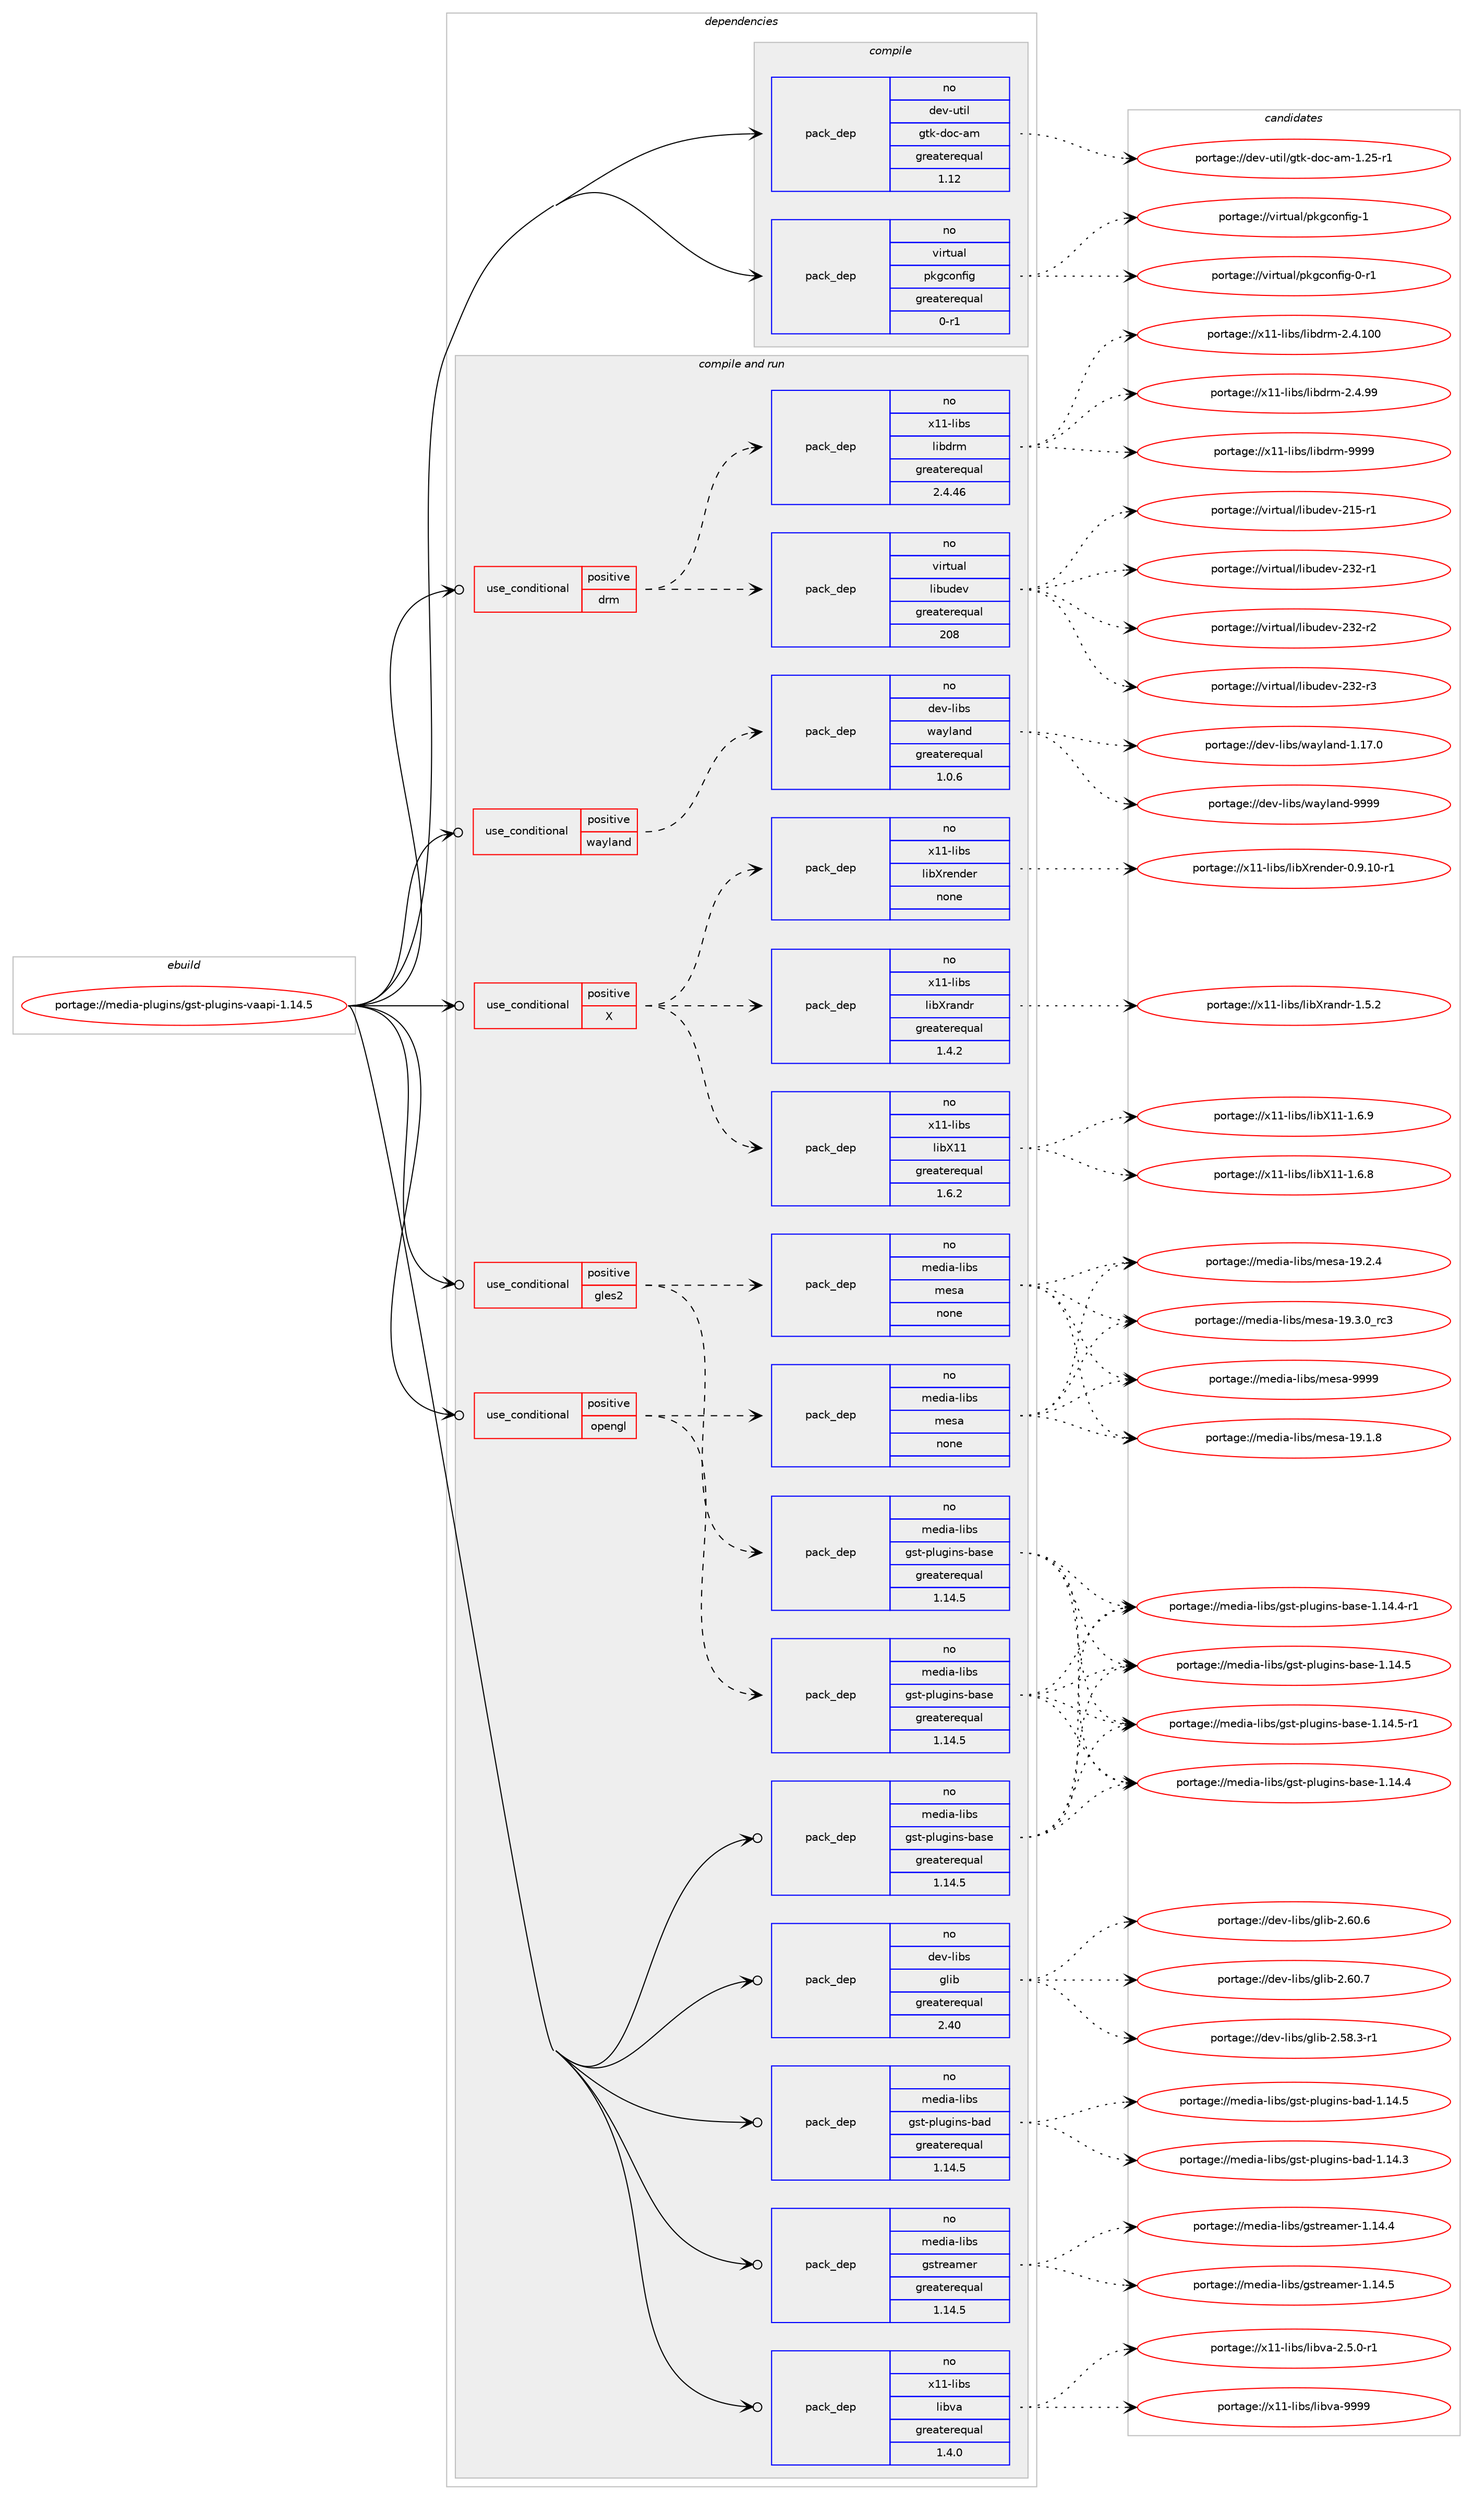 digraph prolog {

# *************
# Graph options
# *************

newrank=true;
concentrate=true;
compound=true;
graph [rankdir=LR,fontname=Helvetica,fontsize=10,ranksep=1.5];#, ranksep=2.5, nodesep=0.2];
edge  [arrowhead=vee];
node  [fontname=Helvetica,fontsize=10];

# **********
# The ebuild
# **********

subgraph cluster_leftcol {
color=gray;
rank=same;
label=<<i>ebuild</i>>;
id [label="portage://media-plugins/gst-plugins-vaapi-1.14.5", color=red, width=4, href="../media-plugins/gst-plugins-vaapi-1.14.5.svg"];
}

# ****************
# The dependencies
# ****************

subgraph cluster_midcol {
color=gray;
label=<<i>dependencies</i>>;
subgraph cluster_compile {
fillcolor="#eeeeee";
style=filled;
label=<<i>compile</i>>;
subgraph pack240008 {
dependency327123 [label=<<TABLE BORDER="0" CELLBORDER="1" CELLSPACING="0" CELLPADDING="4" WIDTH="220"><TR><TD ROWSPAN="6" CELLPADDING="30">pack_dep</TD></TR><TR><TD WIDTH="110">no</TD></TR><TR><TD>dev-util</TD></TR><TR><TD>gtk-doc-am</TD></TR><TR><TD>greaterequal</TD></TR><TR><TD>1.12</TD></TR></TABLE>>, shape=none, color=blue];
}
id:e -> dependency327123:w [weight=20,style="solid",arrowhead="vee"];
subgraph pack240009 {
dependency327124 [label=<<TABLE BORDER="0" CELLBORDER="1" CELLSPACING="0" CELLPADDING="4" WIDTH="220"><TR><TD ROWSPAN="6" CELLPADDING="30">pack_dep</TD></TR><TR><TD WIDTH="110">no</TD></TR><TR><TD>virtual</TD></TR><TR><TD>pkgconfig</TD></TR><TR><TD>greaterequal</TD></TR><TR><TD>0-r1</TD></TR></TABLE>>, shape=none, color=blue];
}
id:e -> dependency327124:w [weight=20,style="solid",arrowhead="vee"];
}
subgraph cluster_compileandrun {
fillcolor="#eeeeee";
style=filled;
label=<<i>compile and run</i>>;
subgraph cond81731 {
dependency327125 [label=<<TABLE BORDER="0" CELLBORDER="1" CELLSPACING="0" CELLPADDING="4"><TR><TD ROWSPAN="3" CELLPADDING="10">use_conditional</TD></TR><TR><TD>positive</TD></TR><TR><TD>X</TD></TR></TABLE>>, shape=none, color=red];
subgraph pack240010 {
dependency327126 [label=<<TABLE BORDER="0" CELLBORDER="1" CELLSPACING="0" CELLPADDING="4" WIDTH="220"><TR><TD ROWSPAN="6" CELLPADDING="30">pack_dep</TD></TR><TR><TD WIDTH="110">no</TD></TR><TR><TD>x11-libs</TD></TR><TR><TD>libX11</TD></TR><TR><TD>greaterequal</TD></TR><TR><TD>1.6.2</TD></TR></TABLE>>, shape=none, color=blue];
}
dependency327125:e -> dependency327126:w [weight=20,style="dashed",arrowhead="vee"];
subgraph pack240011 {
dependency327127 [label=<<TABLE BORDER="0" CELLBORDER="1" CELLSPACING="0" CELLPADDING="4" WIDTH="220"><TR><TD ROWSPAN="6" CELLPADDING="30">pack_dep</TD></TR><TR><TD WIDTH="110">no</TD></TR><TR><TD>x11-libs</TD></TR><TR><TD>libXrandr</TD></TR><TR><TD>greaterequal</TD></TR><TR><TD>1.4.2</TD></TR></TABLE>>, shape=none, color=blue];
}
dependency327125:e -> dependency327127:w [weight=20,style="dashed",arrowhead="vee"];
subgraph pack240012 {
dependency327128 [label=<<TABLE BORDER="0" CELLBORDER="1" CELLSPACING="0" CELLPADDING="4" WIDTH="220"><TR><TD ROWSPAN="6" CELLPADDING="30">pack_dep</TD></TR><TR><TD WIDTH="110">no</TD></TR><TR><TD>x11-libs</TD></TR><TR><TD>libXrender</TD></TR><TR><TD>none</TD></TR><TR><TD></TD></TR></TABLE>>, shape=none, color=blue];
}
dependency327125:e -> dependency327128:w [weight=20,style="dashed",arrowhead="vee"];
}
id:e -> dependency327125:w [weight=20,style="solid",arrowhead="odotvee"];
subgraph cond81732 {
dependency327129 [label=<<TABLE BORDER="0" CELLBORDER="1" CELLSPACING="0" CELLPADDING="4"><TR><TD ROWSPAN="3" CELLPADDING="10">use_conditional</TD></TR><TR><TD>positive</TD></TR><TR><TD>drm</TD></TR></TABLE>>, shape=none, color=red];
subgraph pack240013 {
dependency327130 [label=<<TABLE BORDER="0" CELLBORDER="1" CELLSPACING="0" CELLPADDING="4" WIDTH="220"><TR><TD ROWSPAN="6" CELLPADDING="30">pack_dep</TD></TR><TR><TD WIDTH="110">no</TD></TR><TR><TD>virtual</TD></TR><TR><TD>libudev</TD></TR><TR><TD>greaterequal</TD></TR><TR><TD>208</TD></TR></TABLE>>, shape=none, color=blue];
}
dependency327129:e -> dependency327130:w [weight=20,style="dashed",arrowhead="vee"];
subgraph pack240014 {
dependency327131 [label=<<TABLE BORDER="0" CELLBORDER="1" CELLSPACING="0" CELLPADDING="4" WIDTH="220"><TR><TD ROWSPAN="6" CELLPADDING="30">pack_dep</TD></TR><TR><TD WIDTH="110">no</TD></TR><TR><TD>x11-libs</TD></TR><TR><TD>libdrm</TD></TR><TR><TD>greaterequal</TD></TR><TR><TD>2.4.46</TD></TR></TABLE>>, shape=none, color=blue];
}
dependency327129:e -> dependency327131:w [weight=20,style="dashed",arrowhead="vee"];
}
id:e -> dependency327129:w [weight=20,style="solid",arrowhead="odotvee"];
subgraph cond81733 {
dependency327132 [label=<<TABLE BORDER="0" CELLBORDER="1" CELLSPACING="0" CELLPADDING="4"><TR><TD ROWSPAN="3" CELLPADDING="10">use_conditional</TD></TR><TR><TD>positive</TD></TR><TR><TD>gles2</TD></TR></TABLE>>, shape=none, color=red];
subgraph pack240015 {
dependency327133 [label=<<TABLE BORDER="0" CELLBORDER="1" CELLSPACING="0" CELLPADDING="4" WIDTH="220"><TR><TD ROWSPAN="6" CELLPADDING="30">pack_dep</TD></TR><TR><TD WIDTH="110">no</TD></TR><TR><TD>media-libs</TD></TR><TR><TD>gst-plugins-base</TD></TR><TR><TD>greaterequal</TD></TR><TR><TD>1.14.5</TD></TR></TABLE>>, shape=none, color=blue];
}
dependency327132:e -> dependency327133:w [weight=20,style="dashed",arrowhead="vee"];
subgraph pack240016 {
dependency327134 [label=<<TABLE BORDER="0" CELLBORDER="1" CELLSPACING="0" CELLPADDING="4" WIDTH="220"><TR><TD ROWSPAN="6" CELLPADDING="30">pack_dep</TD></TR><TR><TD WIDTH="110">no</TD></TR><TR><TD>media-libs</TD></TR><TR><TD>mesa</TD></TR><TR><TD>none</TD></TR><TR><TD></TD></TR></TABLE>>, shape=none, color=blue];
}
dependency327132:e -> dependency327134:w [weight=20,style="dashed",arrowhead="vee"];
}
id:e -> dependency327132:w [weight=20,style="solid",arrowhead="odotvee"];
subgraph cond81734 {
dependency327135 [label=<<TABLE BORDER="0" CELLBORDER="1" CELLSPACING="0" CELLPADDING="4"><TR><TD ROWSPAN="3" CELLPADDING="10">use_conditional</TD></TR><TR><TD>positive</TD></TR><TR><TD>opengl</TD></TR></TABLE>>, shape=none, color=red];
subgraph pack240017 {
dependency327136 [label=<<TABLE BORDER="0" CELLBORDER="1" CELLSPACING="0" CELLPADDING="4" WIDTH="220"><TR><TD ROWSPAN="6" CELLPADDING="30">pack_dep</TD></TR><TR><TD WIDTH="110">no</TD></TR><TR><TD>media-libs</TD></TR><TR><TD>gst-plugins-base</TD></TR><TR><TD>greaterequal</TD></TR><TR><TD>1.14.5</TD></TR></TABLE>>, shape=none, color=blue];
}
dependency327135:e -> dependency327136:w [weight=20,style="dashed",arrowhead="vee"];
subgraph pack240018 {
dependency327137 [label=<<TABLE BORDER="0" CELLBORDER="1" CELLSPACING="0" CELLPADDING="4" WIDTH="220"><TR><TD ROWSPAN="6" CELLPADDING="30">pack_dep</TD></TR><TR><TD WIDTH="110">no</TD></TR><TR><TD>media-libs</TD></TR><TR><TD>mesa</TD></TR><TR><TD>none</TD></TR><TR><TD></TD></TR></TABLE>>, shape=none, color=blue];
}
dependency327135:e -> dependency327137:w [weight=20,style="dashed",arrowhead="vee"];
}
id:e -> dependency327135:w [weight=20,style="solid",arrowhead="odotvee"];
subgraph cond81735 {
dependency327138 [label=<<TABLE BORDER="0" CELLBORDER="1" CELLSPACING="0" CELLPADDING="4"><TR><TD ROWSPAN="3" CELLPADDING="10">use_conditional</TD></TR><TR><TD>positive</TD></TR><TR><TD>wayland</TD></TR></TABLE>>, shape=none, color=red];
subgraph pack240019 {
dependency327139 [label=<<TABLE BORDER="0" CELLBORDER="1" CELLSPACING="0" CELLPADDING="4" WIDTH="220"><TR><TD ROWSPAN="6" CELLPADDING="30">pack_dep</TD></TR><TR><TD WIDTH="110">no</TD></TR><TR><TD>dev-libs</TD></TR><TR><TD>wayland</TD></TR><TR><TD>greaterequal</TD></TR><TR><TD>1.0.6</TD></TR></TABLE>>, shape=none, color=blue];
}
dependency327138:e -> dependency327139:w [weight=20,style="dashed",arrowhead="vee"];
}
id:e -> dependency327138:w [weight=20,style="solid",arrowhead="odotvee"];
subgraph pack240020 {
dependency327140 [label=<<TABLE BORDER="0" CELLBORDER="1" CELLSPACING="0" CELLPADDING="4" WIDTH="220"><TR><TD ROWSPAN="6" CELLPADDING="30">pack_dep</TD></TR><TR><TD WIDTH="110">no</TD></TR><TR><TD>dev-libs</TD></TR><TR><TD>glib</TD></TR><TR><TD>greaterequal</TD></TR><TR><TD>2.40</TD></TR></TABLE>>, shape=none, color=blue];
}
id:e -> dependency327140:w [weight=20,style="solid",arrowhead="odotvee"];
subgraph pack240021 {
dependency327141 [label=<<TABLE BORDER="0" CELLBORDER="1" CELLSPACING="0" CELLPADDING="4" WIDTH="220"><TR><TD ROWSPAN="6" CELLPADDING="30">pack_dep</TD></TR><TR><TD WIDTH="110">no</TD></TR><TR><TD>media-libs</TD></TR><TR><TD>gst-plugins-bad</TD></TR><TR><TD>greaterequal</TD></TR><TR><TD>1.14.5</TD></TR></TABLE>>, shape=none, color=blue];
}
id:e -> dependency327141:w [weight=20,style="solid",arrowhead="odotvee"];
subgraph pack240022 {
dependency327142 [label=<<TABLE BORDER="0" CELLBORDER="1" CELLSPACING="0" CELLPADDING="4" WIDTH="220"><TR><TD ROWSPAN="6" CELLPADDING="30">pack_dep</TD></TR><TR><TD WIDTH="110">no</TD></TR><TR><TD>media-libs</TD></TR><TR><TD>gst-plugins-base</TD></TR><TR><TD>greaterequal</TD></TR><TR><TD>1.14.5</TD></TR></TABLE>>, shape=none, color=blue];
}
id:e -> dependency327142:w [weight=20,style="solid",arrowhead="odotvee"];
subgraph pack240023 {
dependency327143 [label=<<TABLE BORDER="0" CELLBORDER="1" CELLSPACING="0" CELLPADDING="4" WIDTH="220"><TR><TD ROWSPAN="6" CELLPADDING="30">pack_dep</TD></TR><TR><TD WIDTH="110">no</TD></TR><TR><TD>media-libs</TD></TR><TR><TD>gstreamer</TD></TR><TR><TD>greaterequal</TD></TR><TR><TD>1.14.5</TD></TR></TABLE>>, shape=none, color=blue];
}
id:e -> dependency327143:w [weight=20,style="solid",arrowhead="odotvee"];
subgraph pack240024 {
dependency327144 [label=<<TABLE BORDER="0" CELLBORDER="1" CELLSPACING="0" CELLPADDING="4" WIDTH="220"><TR><TD ROWSPAN="6" CELLPADDING="30">pack_dep</TD></TR><TR><TD WIDTH="110">no</TD></TR><TR><TD>x11-libs</TD></TR><TR><TD>libva</TD></TR><TR><TD>greaterequal</TD></TR><TR><TD>1.4.0</TD></TR></TABLE>>, shape=none, color=blue];
}
id:e -> dependency327144:w [weight=20,style="solid",arrowhead="odotvee"];
}
subgraph cluster_run {
fillcolor="#eeeeee";
style=filled;
label=<<i>run</i>>;
}
}

# **************
# The candidates
# **************

subgraph cluster_choices {
rank=same;
color=gray;
label=<<i>candidates</i>>;

subgraph choice240008 {
color=black;
nodesep=1;
choiceportage10010111845117116105108471031161074510011199459710945494650534511449 [label="portage://dev-util/gtk-doc-am-1.25-r1", color=red, width=4,href="../dev-util/gtk-doc-am-1.25-r1.svg"];
dependency327123:e -> choiceportage10010111845117116105108471031161074510011199459710945494650534511449:w [style=dotted,weight="100"];
}
subgraph choice240009 {
color=black;
nodesep=1;
choiceportage11810511411611797108471121071039911111010210510345484511449 [label="portage://virtual/pkgconfig-0-r1", color=red, width=4,href="../virtual/pkgconfig-0-r1.svg"];
choiceportage1181051141161179710847112107103991111101021051034549 [label="portage://virtual/pkgconfig-1", color=red, width=4,href="../virtual/pkgconfig-1.svg"];
dependency327124:e -> choiceportage11810511411611797108471121071039911111010210510345484511449:w [style=dotted,weight="100"];
dependency327124:e -> choiceportage1181051141161179710847112107103991111101021051034549:w [style=dotted,weight="100"];
}
subgraph choice240010 {
color=black;
nodesep=1;
choiceportage120494945108105981154710810598884949454946544656 [label="portage://x11-libs/libX11-1.6.8", color=red, width=4,href="../x11-libs/libX11-1.6.8.svg"];
choiceportage120494945108105981154710810598884949454946544657 [label="portage://x11-libs/libX11-1.6.9", color=red, width=4,href="../x11-libs/libX11-1.6.9.svg"];
dependency327126:e -> choiceportage120494945108105981154710810598884949454946544656:w [style=dotted,weight="100"];
dependency327126:e -> choiceportage120494945108105981154710810598884949454946544657:w [style=dotted,weight="100"];
}
subgraph choice240011 {
color=black;
nodesep=1;
choiceportage1204949451081059811547108105988811497110100114454946534650 [label="portage://x11-libs/libXrandr-1.5.2", color=red, width=4,href="../x11-libs/libXrandr-1.5.2.svg"];
dependency327127:e -> choiceportage1204949451081059811547108105988811497110100114454946534650:w [style=dotted,weight="100"];
}
subgraph choice240012 {
color=black;
nodesep=1;
choiceportage12049494510810598115471081059888114101110100101114454846574649484511449 [label="portage://x11-libs/libXrender-0.9.10-r1", color=red, width=4,href="../x11-libs/libXrender-0.9.10-r1.svg"];
dependency327128:e -> choiceportage12049494510810598115471081059888114101110100101114454846574649484511449:w [style=dotted,weight="100"];
}
subgraph choice240013 {
color=black;
nodesep=1;
choiceportage118105114116117971084710810598117100101118455049534511449 [label="portage://virtual/libudev-215-r1", color=red, width=4,href="../virtual/libudev-215-r1.svg"];
choiceportage118105114116117971084710810598117100101118455051504511449 [label="portage://virtual/libudev-232-r1", color=red, width=4,href="../virtual/libudev-232-r1.svg"];
choiceportage118105114116117971084710810598117100101118455051504511450 [label="portage://virtual/libudev-232-r2", color=red, width=4,href="../virtual/libudev-232-r2.svg"];
choiceportage118105114116117971084710810598117100101118455051504511451 [label="portage://virtual/libudev-232-r3", color=red, width=4,href="../virtual/libudev-232-r3.svg"];
dependency327130:e -> choiceportage118105114116117971084710810598117100101118455049534511449:w [style=dotted,weight="100"];
dependency327130:e -> choiceportage118105114116117971084710810598117100101118455051504511449:w [style=dotted,weight="100"];
dependency327130:e -> choiceportage118105114116117971084710810598117100101118455051504511450:w [style=dotted,weight="100"];
dependency327130:e -> choiceportage118105114116117971084710810598117100101118455051504511451:w [style=dotted,weight="100"];
}
subgraph choice240014 {
color=black;
nodesep=1;
choiceportage1204949451081059811547108105981001141094550465246494848 [label="portage://x11-libs/libdrm-2.4.100", color=red, width=4,href="../x11-libs/libdrm-2.4.100.svg"];
choiceportage12049494510810598115471081059810011410945504652465757 [label="portage://x11-libs/libdrm-2.4.99", color=red, width=4,href="../x11-libs/libdrm-2.4.99.svg"];
choiceportage1204949451081059811547108105981001141094557575757 [label="portage://x11-libs/libdrm-9999", color=red, width=4,href="../x11-libs/libdrm-9999.svg"];
dependency327131:e -> choiceportage1204949451081059811547108105981001141094550465246494848:w [style=dotted,weight="100"];
dependency327131:e -> choiceportage12049494510810598115471081059810011410945504652465757:w [style=dotted,weight="100"];
dependency327131:e -> choiceportage1204949451081059811547108105981001141094557575757:w [style=dotted,weight="100"];
}
subgraph choice240015 {
color=black;
nodesep=1;
choiceportage109101100105974510810598115471031151164511210811710310511011545989711510145494649524652 [label="portage://media-libs/gst-plugins-base-1.14.4", color=red, width=4,href="../media-libs/gst-plugins-base-1.14.4.svg"];
choiceportage1091011001059745108105981154710311511645112108117103105110115459897115101454946495246524511449 [label="portage://media-libs/gst-plugins-base-1.14.4-r1", color=red, width=4,href="../media-libs/gst-plugins-base-1.14.4-r1.svg"];
choiceportage109101100105974510810598115471031151164511210811710310511011545989711510145494649524653 [label="portage://media-libs/gst-plugins-base-1.14.5", color=red, width=4,href="../media-libs/gst-plugins-base-1.14.5.svg"];
choiceportage1091011001059745108105981154710311511645112108117103105110115459897115101454946495246534511449 [label="portage://media-libs/gst-plugins-base-1.14.5-r1", color=red, width=4,href="../media-libs/gst-plugins-base-1.14.5-r1.svg"];
dependency327133:e -> choiceportage109101100105974510810598115471031151164511210811710310511011545989711510145494649524652:w [style=dotted,weight="100"];
dependency327133:e -> choiceportage1091011001059745108105981154710311511645112108117103105110115459897115101454946495246524511449:w [style=dotted,weight="100"];
dependency327133:e -> choiceportage109101100105974510810598115471031151164511210811710310511011545989711510145494649524653:w [style=dotted,weight="100"];
dependency327133:e -> choiceportage1091011001059745108105981154710311511645112108117103105110115459897115101454946495246534511449:w [style=dotted,weight="100"];
}
subgraph choice240016 {
color=black;
nodesep=1;
choiceportage109101100105974510810598115471091011159745495746494656 [label="portage://media-libs/mesa-19.1.8", color=red, width=4,href="../media-libs/mesa-19.1.8.svg"];
choiceportage109101100105974510810598115471091011159745495746504652 [label="portage://media-libs/mesa-19.2.4", color=red, width=4,href="../media-libs/mesa-19.2.4.svg"];
choiceportage109101100105974510810598115471091011159745495746514648951149951 [label="portage://media-libs/mesa-19.3.0_rc3", color=red, width=4,href="../media-libs/mesa-19.3.0_rc3.svg"];
choiceportage10910110010597451081059811547109101115974557575757 [label="portage://media-libs/mesa-9999", color=red, width=4,href="../media-libs/mesa-9999.svg"];
dependency327134:e -> choiceportage109101100105974510810598115471091011159745495746494656:w [style=dotted,weight="100"];
dependency327134:e -> choiceportage109101100105974510810598115471091011159745495746504652:w [style=dotted,weight="100"];
dependency327134:e -> choiceportage109101100105974510810598115471091011159745495746514648951149951:w [style=dotted,weight="100"];
dependency327134:e -> choiceportage10910110010597451081059811547109101115974557575757:w [style=dotted,weight="100"];
}
subgraph choice240017 {
color=black;
nodesep=1;
choiceportage109101100105974510810598115471031151164511210811710310511011545989711510145494649524652 [label="portage://media-libs/gst-plugins-base-1.14.4", color=red, width=4,href="../media-libs/gst-plugins-base-1.14.4.svg"];
choiceportage1091011001059745108105981154710311511645112108117103105110115459897115101454946495246524511449 [label="portage://media-libs/gst-plugins-base-1.14.4-r1", color=red, width=4,href="../media-libs/gst-plugins-base-1.14.4-r1.svg"];
choiceportage109101100105974510810598115471031151164511210811710310511011545989711510145494649524653 [label="portage://media-libs/gst-plugins-base-1.14.5", color=red, width=4,href="../media-libs/gst-plugins-base-1.14.5.svg"];
choiceportage1091011001059745108105981154710311511645112108117103105110115459897115101454946495246534511449 [label="portage://media-libs/gst-plugins-base-1.14.5-r1", color=red, width=4,href="../media-libs/gst-plugins-base-1.14.5-r1.svg"];
dependency327136:e -> choiceportage109101100105974510810598115471031151164511210811710310511011545989711510145494649524652:w [style=dotted,weight="100"];
dependency327136:e -> choiceportage1091011001059745108105981154710311511645112108117103105110115459897115101454946495246524511449:w [style=dotted,weight="100"];
dependency327136:e -> choiceportage109101100105974510810598115471031151164511210811710310511011545989711510145494649524653:w [style=dotted,weight="100"];
dependency327136:e -> choiceportage1091011001059745108105981154710311511645112108117103105110115459897115101454946495246534511449:w [style=dotted,weight="100"];
}
subgraph choice240018 {
color=black;
nodesep=1;
choiceportage109101100105974510810598115471091011159745495746494656 [label="portage://media-libs/mesa-19.1.8", color=red, width=4,href="../media-libs/mesa-19.1.8.svg"];
choiceportage109101100105974510810598115471091011159745495746504652 [label="portage://media-libs/mesa-19.2.4", color=red, width=4,href="../media-libs/mesa-19.2.4.svg"];
choiceportage109101100105974510810598115471091011159745495746514648951149951 [label="portage://media-libs/mesa-19.3.0_rc3", color=red, width=4,href="../media-libs/mesa-19.3.0_rc3.svg"];
choiceportage10910110010597451081059811547109101115974557575757 [label="portage://media-libs/mesa-9999", color=red, width=4,href="../media-libs/mesa-9999.svg"];
dependency327137:e -> choiceportage109101100105974510810598115471091011159745495746494656:w [style=dotted,weight="100"];
dependency327137:e -> choiceportage109101100105974510810598115471091011159745495746504652:w [style=dotted,weight="100"];
dependency327137:e -> choiceportage109101100105974510810598115471091011159745495746514648951149951:w [style=dotted,weight="100"];
dependency327137:e -> choiceportage10910110010597451081059811547109101115974557575757:w [style=dotted,weight="100"];
}
subgraph choice240019 {
color=black;
nodesep=1;
choiceportage100101118451081059811547119971211089711010045494649554648 [label="portage://dev-libs/wayland-1.17.0", color=red, width=4,href="../dev-libs/wayland-1.17.0.svg"];
choiceportage10010111845108105981154711997121108971101004557575757 [label="portage://dev-libs/wayland-9999", color=red, width=4,href="../dev-libs/wayland-9999.svg"];
dependency327139:e -> choiceportage100101118451081059811547119971211089711010045494649554648:w [style=dotted,weight="100"];
dependency327139:e -> choiceportage10010111845108105981154711997121108971101004557575757:w [style=dotted,weight="100"];
}
subgraph choice240020 {
color=black;
nodesep=1;
choiceportage10010111845108105981154710310810598455046535646514511449 [label="portage://dev-libs/glib-2.58.3-r1", color=red, width=4,href="../dev-libs/glib-2.58.3-r1.svg"];
choiceportage1001011184510810598115471031081059845504654484654 [label="portage://dev-libs/glib-2.60.6", color=red, width=4,href="../dev-libs/glib-2.60.6.svg"];
choiceportage1001011184510810598115471031081059845504654484655 [label="portage://dev-libs/glib-2.60.7", color=red, width=4,href="../dev-libs/glib-2.60.7.svg"];
dependency327140:e -> choiceportage10010111845108105981154710310810598455046535646514511449:w [style=dotted,weight="100"];
dependency327140:e -> choiceportage1001011184510810598115471031081059845504654484654:w [style=dotted,weight="100"];
dependency327140:e -> choiceportage1001011184510810598115471031081059845504654484655:w [style=dotted,weight="100"];
}
subgraph choice240021 {
color=black;
nodesep=1;
choiceportage109101100105974510810598115471031151164511210811710310511011545989710045494649524651 [label="portage://media-libs/gst-plugins-bad-1.14.3", color=red, width=4,href="../media-libs/gst-plugins-bad-1.14.3.svg"];
choiceportage109101100105974510810598115471031151164511210811710310511011545989710045494649524653 [label="portage://media-libs/gst-plugins-bad-1.14.5", color=red, width=4,href="../media-libs/gst-plugins-bad-1.14.5.svg"];
dependency327141:e -> choiceportage109101100105974510810598115471031151164511210811710310511011545989710045494649524651:w [style=dotted,weight="100"];
dependency327141:e -> choiceportage109101100105974510810598115471031151164511210811710310511011545989710045494649524653:w [style=dotted,weight="100"];
}
subgraph choice240022 {
color=black;
nodesep=1;
choiceportage109101100105974510810598115471031151164511210811710310511011545989711510145494649524652 [label="portage://media-libs/gst-plugins-base-1.14.4", color=red, width=4,href="../media-libs/gst-plugins-base-1.14.4.svg"];
choiceportage1091011001059745108105981154710311511645112108117103105110115459897115101454946495246524511449 [label="portage://media-libs/gst-plugins-base-1.14.4-r1", color=red, width=4,href="../media-libs/gst-plugins-base-1.14.4-r1.svg"];
choiceportage109101100105974510810598115471031151164511210811710310511011545989711510145494649524653 [label="portage://media-libs/gst-plugins-base-1.14.5", color=red, width=4,href="../media-libs/gst-plugins-base-1.14.5.svg"];
choiceportage1091011001059745108105981154710311511645112108117103105110115459897115101454946495246534511449 [label="portage://media-libs/gst-plugins-base-1.14.5-r1", color=red, width=4,href="../media-libs/gst-plugins-base-1.14.5-r1.svg"];
dependency327142:e -> choiceportage109101100105974510810598115471031151164511210811710310511011545989711510145494649524652:w [style=dotted,weight="100"];
dependency327142:e -> choiceportage1091011001059745108105981154710311511645112108117103105110115459897115101454946495246524511449:w [style=dotted,weight="100"];
dependency327142:e -> choiceportage109101100105974510810598115471031151164511210811710310511011545989711510145494649524653:w [style=dotted,weight="100"];
dependency327142:e -> choiceportage1091011001059745108105981154710311511645112108117103105110115459897115101454946495246534511449:w [style=dotted,weight="100"];
}
subgraph choice240023 {
color=black;
nodesep=1;
choiceportage109101100105974510810598115471031151161141019710910111445494649524652 [label="portage://media-libs/gstreamer-1.14.4", color=red, width=4,href="../media-libs/gstreamer-1.14.4.svg"];
choiceportage109101100105974510810598115471031151161141019710910111445494649524653 [label="portage://media-libs/gstreamer-1.14.5", color=red, width=4,href="../media-libs/gstreamer-1.14.5.svg"];
dependency327143:e -> choiceportage109101100105974510810598115471031151161141019710910111445494649524652:w [style=dotted,weight="100"];
dependency327143:e -> choiceportage109101100105974510810598115471031151161141019710910111445494649524653:w [style=dotted,weight="100"];
}
subgraph choice240024 {
color=black;
nodesep=1;
choiceportage120494945108105981154710810598118974550465346484511449 [label="portage://x11-libs/libva-2.5.0-r1", color=red, width=4,href="../x11-libs/libva-2.5.0-r1.svg"];
choiceportage120494945108105981154710810598118974557575757 [label="portage://x11-libs/libva-9999", color=red, width=4,href="../x11-libs/libva-9999.svg"];
dependency327144:e -> choiceportage120494945108105981154710810598118974550465346484511449:w [style=dotted,weight="100"];
dependency327144:e -> choiceportage120494945108105981154710810598118974557575757:w [style=dotted,weight="100"];
}
}

}
